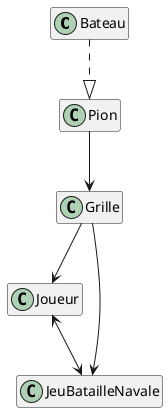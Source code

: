 @startuml
hide members
Bateau ..|> Pion
Joueur<--> JeuBatailleNavale
Pion --> Grille
Grille --> Joueur
Grille --> JeuBatailleNavale
@enduml
